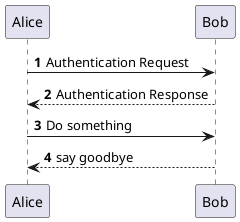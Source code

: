 @startuml
'https://plantuml.com/sequence-diagram

autonumber

Alice -> Bob: Authentication Request
Bob --> Alice: Authentication Response

Alice -> Bob: Do something
Alice <-- Bob: say goodbye
@enduml